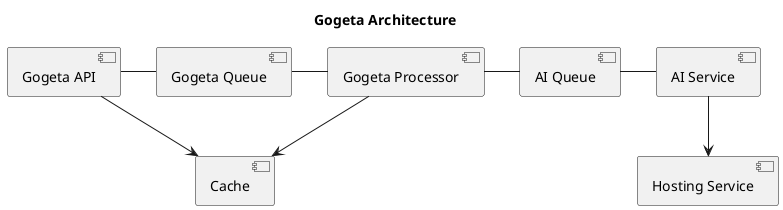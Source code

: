 @startuml

title Gogeta Architecture

[Gogeta API] as api
[Cache] as cache
[Gogeta Queue] as gogeta_queue
[Gogeta Processor] as processor
[AI Queue] as ai_queue
[AI Service] as ai_service
[Hosting Service] as hosting_service

api - gogeta_queue
api --> cache

gogeta_queue - processor
processor --> cache
processor - ai_queue 

ai_queue - ai_service
ai_service --> hosting_service

@enduml
